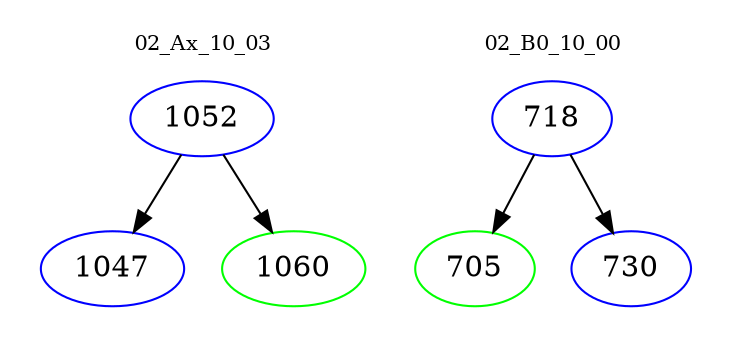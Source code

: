 digraph{
subgraph cluster_0 {
color = white
label = "02_Ax_10_03";
fontsize=10;
T0_1052 [label="1052", color="blue"]
T0_1052 -> T0_1047 [color="black"]
T0_1047 [label="1047", color="blue"]
T0_1052 -> T0_1060 [color="black"]
T0_1060 [label="1060", color="green"]
}
subgraph cluster_1 {
color = white
label = "02_B0_10_00";
fontsize=10;
T1_718 [label="718", color="blue"]
T1_718 -> T1_705 [color="black"]
T1_705 [label="705", color="green"]
T1_718 -> T1_730 [color="black"]
T1_730 [label="730", color="blue"]
}
}
